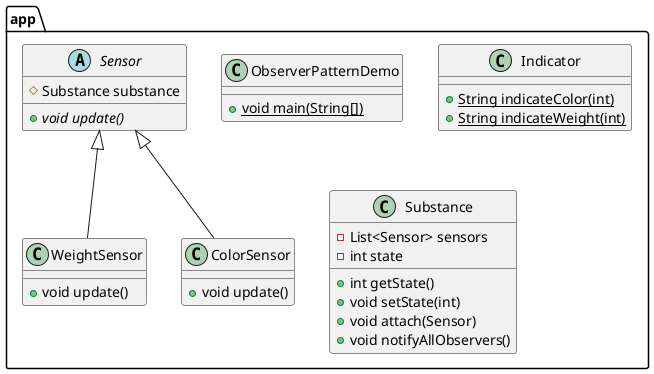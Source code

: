 @startuml
class app.ObserverPatternDemo {
+ {static} void main(String[])
}
class app.Indicator {
+ {static} String indicateColor(int)
+ {static} String indicateWeight(int)
}
class app.WeightSensor {
+ void update()
}
class app.ColorSensor {
+ void update()
}
class app.Substance {
- List<Sensor> sensors
- int state
+ int getState()
+ void setState(int)
+ void attach(Sensor)
+ void notifyAllObservers()
}
abstract class app.Sensor {
# Substance substance
+ {abstract}void update()
}


app.Sensor <|-- app.WeightSensor
app.Sensor <|-- app.ColorSensor
@enduml